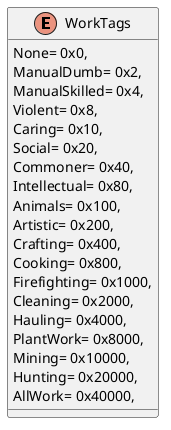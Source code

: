 @startuml
enum WorkTags {
    None= 0x0,
    ManualDumb= 0x2,
    ManualSkilled= 0x4,
    Violent= 0x8,
    Caring= 0x10,
    Social= 0x20,
    Commoner= 0x40,
    Intellectual= 0x80,
    Animals= 0x100,
    Artistic= 0x200,
    Crafting= 0x400,
    Cooking= 0x800,
    Firefighting= 0x1000,
    Cleaning= 0x2000,
    Hauling= 0x4000,
    PlantWork= 0x8000,
    Mining= 0x10000,
    Hunting= 0x20000,
    AllWork= 0x40000,
}
@enduml
